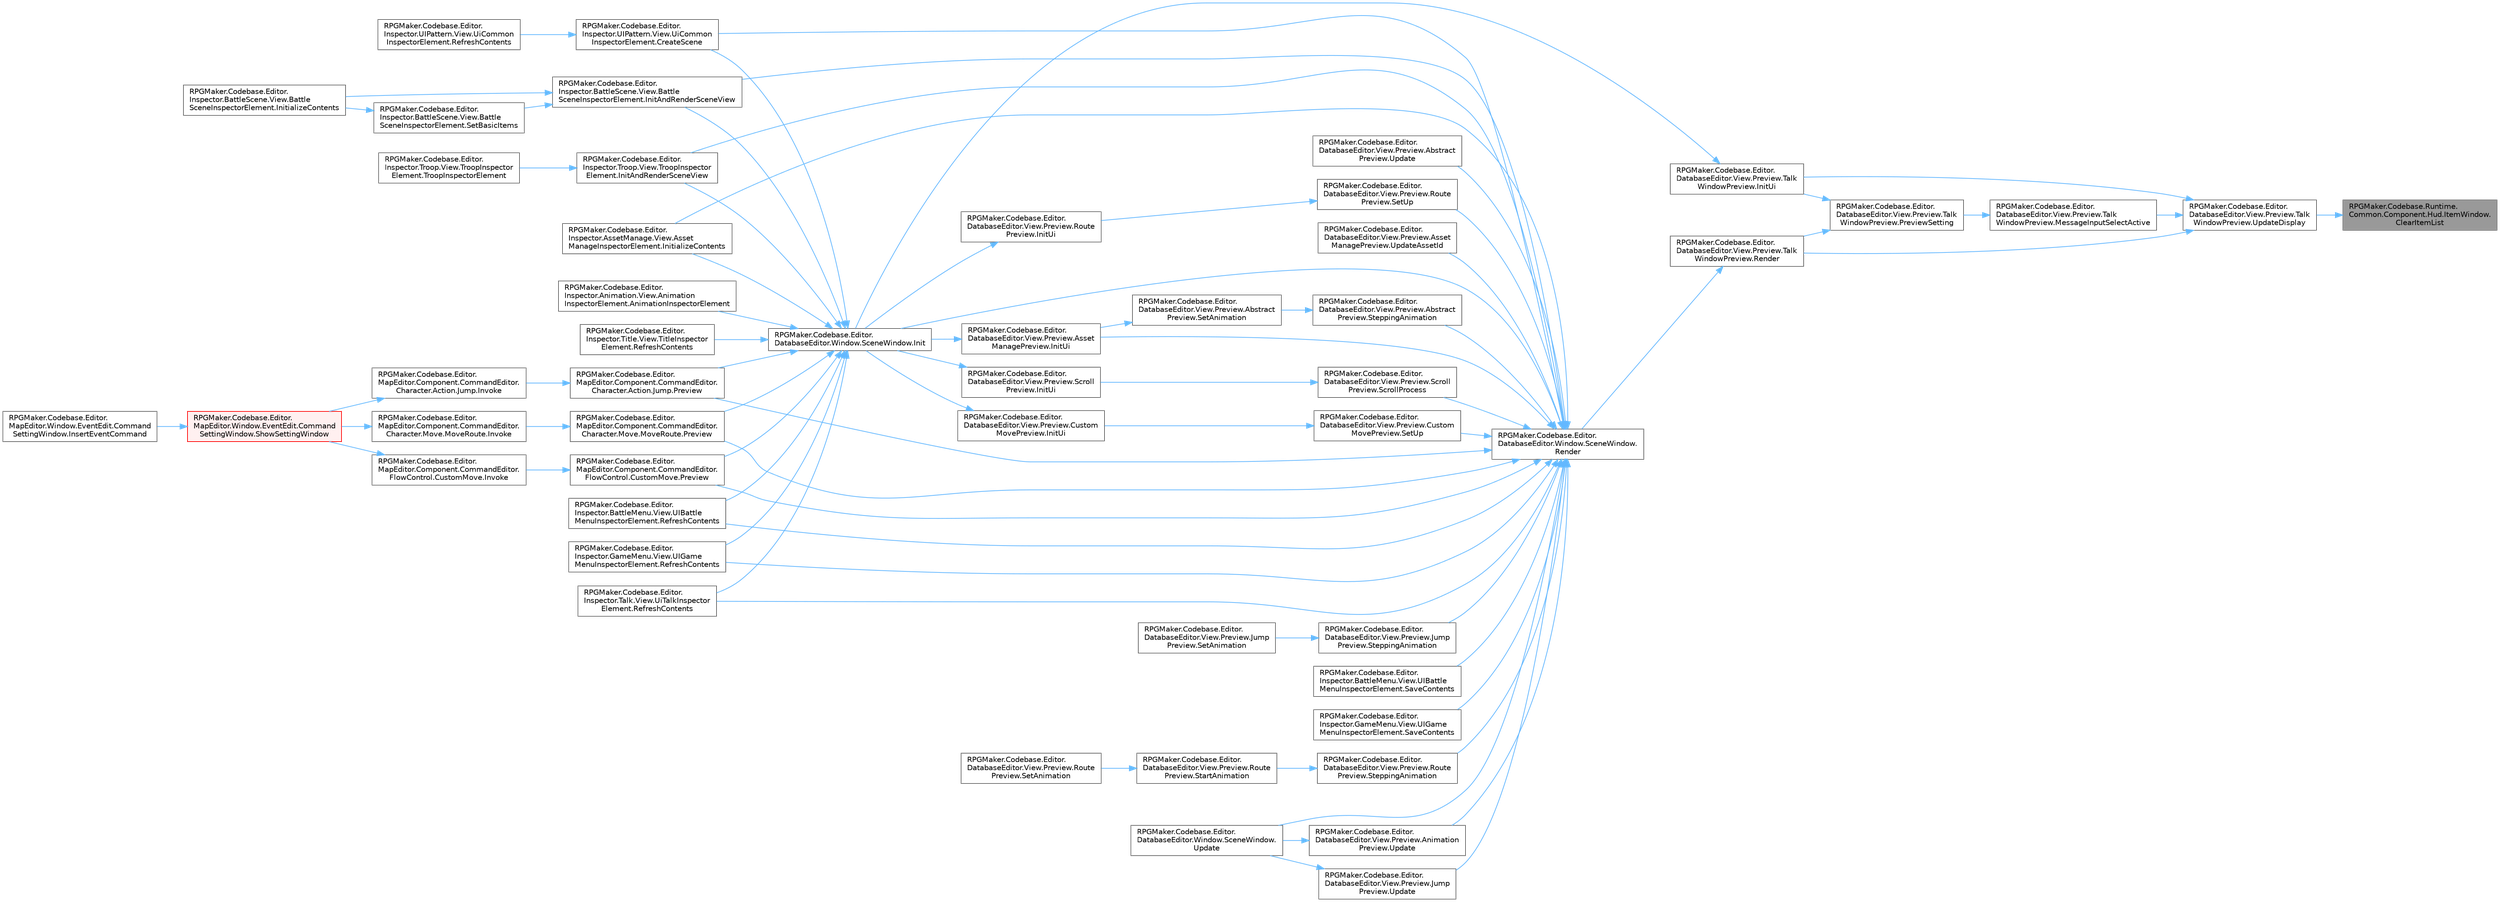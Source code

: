 digraph "RPGMaker.Codebase.Runtime.Common.Component.Hud.ItemWindow.ClearItemList"
{
 // LATEX_PDF_SIZE
  bgcolor="transparent";
  edge [fontname=Helvetica,fontsize=10,labelfontname=Helvetica,labelfontsize=10];
  node [fontname=Helvetica,fontsize=10,shape=box,height=0.2,width=0.4];
  rankdir="RL";
  Node1 [id="Node000001",label="RPGMaker.Codebase.Runtime.\lCommon.Component.Hud.ItemWindow.\lClearItemList",height=0.2,width=0.4,color="gray40", fillcolor="grey60", style="filled", fontcolor="black",tooltip="😁 プレビュー表示用 ItemShopContent削除"];
  Node1 -> Node2 [id="edge1_Node000001_Node000002",dir="back",color="steelblue1",style="solid",tooltip=" "];
  Node2 [id="Node000002",label="RPGMaker.Codebase.Editor.\lDatabaseEditor.View.Preview.Talk\lWindowPreview.UpdateDisplay",height=0.2,width=0.4,color="grey40", fillcolor="white", style="filled",URL="$dd/da6/class_r_p_g_maker_1_1_codebase_1_1_editor_1_1_database_editor_1_1_view_1_1_preview_1_1_talk_window_preview.html#aedad0e5bc90c1f74b770e25d5da61f38",tooltip="😁 表示更新"];
  Node2 -> Node3 [id="edge2_Node000002_Node000003",dir="back",color="steelblue1",style="solid",tooltip=" "];
  Node3 [id="Node000003",label="RPGMaker.Codebase.Editor.\lDatabaseEditor.View.Preview.Talk\lWindowPreview.InitUi",height=0.2,width=0.4,color="grey40", fillcolor="white", style="filled",URL="$dd/da6/class_r_p_g_maker_1_1_codebase_1_1_editor_1_1_database_editor_1_1_view_1_1_preview_1_1_talk_window_preview.html#a85c02f1fa4f180ffbacd7a7eb6c04df0",tooltip="😁 初期状態のUI設定"];
  Node3 -> Node4 [id="edge3_Node000003_Node000004",dir="back",color="steelblue1",style="solid",tooltip=" "];
  Node4 [id="Node000004",label="RPGMaker.Codebase.Editor.\lDatabaseEditor.Window.SceneWindow.Init",height=0.2,width=0.4,color="grey40", fillcolor="white", style="filled",URL="$de/d38/class_r_p_g_maker_1_1_codebase_1_1_editor_1_1_database_editor_1_1_window_1_1_scene_window.html#ab676f1b7751bf8065e9ac8e324525fc3",tooltip="😁 初期化"];
  Node4 -> Node5 [id="edge4_Node000004_Node000005",dir="back",color="steelblue1",style="solid",tooltip=" "];
  Node5 [id="Node000005",label="RPGMaker.Codebase.Editor.\lInspector.Animation.View.Animation\lInspectorElement.AnimationInspectorElement",height=0.2,width=0.4,color="grey40", fillcolor="white", style="filled",URL="$db/d84/class_r_p_g_maker_1_1_codebase_1_1_editor_1_1_inspector_1_1_animation_1_1_view_1_1_animation_inspector_element.html#aae106fd133981d5041a1404498adf087",tooltip="😁 生成"];
  Node4 -> Node6 [id="edge5_Node000004_Node000006",dir="back",color="steelblue1",style="solid",tooltip=" "];
  Node6 [id="Node000006",label="RPGMaker.Codebase.Editor.\lInspector.UIPattern.View.UiCommon\lInspectorElement.CreateScene",height=0.2,width=0.4,color="grey40", fillcolor="white", style="filled",URL="$dd/d5a/class_r_p_g_maker_1_1_codebase_1_1_editor_1_1_inspector_1_1_u_i_pattern_1_1_view_1_1_ui_common_inspector_element.html#a16a8c55acc792105630571f8010aba6a",tooltip="😁 シーン作成"];
  Node6 -> Node7 [id="edge6_Node000006_Node000007",dir="back",color="steelblue1",style="solid",tooltip=" "];
  Node7 [id="Node000007",label="RPGMaker.Codebase.Editor.\lInspector.UIPattern.View.UiCommon\lInspectorElement.RefreshContents",height=0.2,width=0.4,color="grey40", fillcolor="white", style="filled",URL="$dd/d5a/class_r_p_g_maker_1_1_codebase_1_1_editor_1_1_inspector_1_1_u_i_pattern_1_1_view_1_1_ui_common_inspector_element.html#ab44518d3f6b4bac54b269b46d691020f",tooltip="😁 中身再更新"];
  Node4 -> Node8 [id="edge7_Node000004_Node000008",dir="back",color="steelblue1",style="solid",tooltip=" "];
  Node8 [id="Node000008",label="RPGMaker.Codebase.Editor.\lInspector.BattleScene.View.Battle\lSceneInspectorElement.InitAndRenderSceneView",height=0.2,width=0.4,color="grey40", fillcolor="white", style="filled",URL="$d8/d9b/class_r_p_g_maker_1_1_codebase_1_1_editor_1_1_inspector_1_1_battle_scene_1_1_view_1_1_battle_scene_inspector_element.html#a9be269ac211e55504a92ba36dda0dbea",tooltip="😁 戦闘シーンのプレビュー設定"];
  Node8 -> Node9 [id="edge8_Node000008_Node000009",dir="back",color="steelblue1",style="solid",tooltip=" "];
  Node9 [id="Node000009",label="RPGMaker.Codebase.Editor.\lInspector.BattleScene.View.Battle\lSceneInspectorElement.InitializeContents",height=0.2,width=0.4,color="grey40", fillcolor="white", style="filled",URL="$d8/d9b/class_r_p_g_maker_1_1_codebase_1_1_editor_1_1_inspector_1_1_battle_scene_1_1_view_1_1_battle_scene_inspector_element.html#a229491a27c98aa08b8534c05d97626bf",tooltip="😁 中身初期化"];
  Node8 -> Node10 [id="edge9_Node000008_Node000010",dir="back",color="steelblue1",style="solid",tooltip=" "];
  Node10 [id="Node000010",label="RPGMaker.Codebase.Editor.\lInspector.BattleScene.View.Battle\lSceneInspectorElement.SetBasicItems",height=0.2,width=0.4,color="grey40", fillcolor="white", style="filled",URL="$d8/d9b/class_r_p_g_maker_1_1_codebase_1_1_editor_1_1_inspector_1_1_battle_scene_1_1_view_1_1_battle_scene_inspector_element.html#a5991981f3e64a513be8c361300eb2d0f",tooltip="😁 基本データ"];
  Node10 -> Node9 [id="edge10_Node000010_Node000009",dir="back",color="steelblue1",style="solid",tooltip=" "];
  Node4 -> Node11 [id="edge11_Node000004_Node000011",dir="back",color="steelblue1",style="solid",tooltip=" "];
  Node11 [id="Node000011",label="RPGMaker.Codebase.Editor.\lInspector.Troop.View.TroopInspector\lElement.InitAndRenderSceneView",height=0.2,width=0.4,color="grey40", fillcolor="white", style="filled",URL="$d8/d90/class_r_p_g_maker_1_1_codebase_1_1_editor_1_1_inspector_1_1_troop_1_1_view_1_1_troop_inspector_element.html#a0d9e9a163ca8326d7cacc57a70459297",tooltip="😁 初期化と描画シーン・ビュー"];
  Node11 -> Node12 [id="edge12_Node000011_Node000012",dir="back",color="steelblue1",style="solid",tooltip=" "];
  Node12 [id="Node000012",label="RPGMaker.Codebase.Editor.\lInspector.Troop.View.TroopInspector\lElement.TroopInspectorElement",height=0.2,width=0.4,color="grey40", fillcolor="white", style="filled",URL="$d8/d90/class_r_p_g_maker_1_1_codebase_1_1_editor_1_1_inspector_1_1_troop_1_1_view_1_1_troop_inspector_element.html#a6015e876a3cbac57f8ceb3e46e090bdf",tooltip="😁 生成"];
  Node4 -> Node13 [id="edge13_Node000004_Node000013",dir="back",color="steelblue1",style="solid",tooltip=" "];
  Node13 [id="Node000013",label="RPGMaker.Codebase.Editor.\lInspector.AssetManage.View.Asset\lManageInspectorElement.InitializeContents",height=0.2,width=0.4,color="grey40", fillcolor="white", style="filled",URL="$da/d9f/class_r_p_g_maker_1_1_codebase_1_1_editor_1_1_inspector_1_1_asset_manage_1_1_view_1_1_asset_manage_inspector_element.html#a1ff6968c39c137f0b08b3fe2db8e62e5",tooltip="😁 初期化処理"];
  Node4 -> Node14 [id="edge14_Node000004_Node000014",dir="back",color="steelblue1",style="solid",tooltip=" "];
  Node14 [id="Node000014",label="RPGMaker.Codebase.Editor.\lMapEditor.Component.CommandEditor.\lCharacter.Action.Jump.Preview",height=0.2,width=0.4,color="grey40", fillcolor="white", style="filled",URL="$d5/de1/class_r_p_g_maker_1_1_codebase_1_1_editor_1_1_map_editor_1_1_component_1_1_command_editor_1_1_character_1_1_action_1_1_jump.html#ab4bff436ce7c95b83d4f2d4e0c267f7e",tooltip="😁 プレビュー"];
  Node14 -> Node15 [id="edge15_Node000014_Node000015",dir="back",color="steelblue1",style="solid",tooltip=" "];
  Node15 [id="Node000015",label="RPGMaker.Codebase.Editor.\lMapEditor.Component.CommandEditor.\lCharacter.Action.Jump.Invoke",height=0.2,width=0.4,color="grey40", fillcolor="white", style="filled",URL="$d5/de1/class_r_p_g_maker_1_1_codebase_1_1_editor_1_1_map_editor_1_1_component_1_1_command_editor_1_1_character_1_1_action_1_1_jump.html#aae6efe8e2b25e3148bb450be5cb122c8",tooltip="😁 実行"];
  Node15 -> Node16 [id="edge16_Node000015_Node000016",dir="back",color="steelblue1",style="solid",tooltip=" "];
  Node16 [id="Node000016",label="RPGMaker.Codebase.Editor.\lMapEditor.Window.EventEdit.Command\lSettingWindow.ShowSettingWindow",height=0.2,width=0.4,color="red", fillcolor="#FFF0F0", style="filled",URL="$d4/d8f/class_r_p_g_maker_1_1_codebase_1_1_editor_1_1_map_editor_1_1_window_1_1_event_edit_1_1_command_setting_window.html#a0849a2097c7f8ce9a6cdbea9cc53f355",tooltip="😁 設定窓見せろ"];
  Node16 -> Node17 [id="edge17_Node000016_Node000017",dir="back",color="steelblue1",style="solid",tooltip=" "];
  Node17 [id="Node000017",label="RPGMaker.Codebase.Editor.\lMapEditor.Window.EventEdit.Command\lSettingWindow.InsertEventCommand",height=0.2,width=0.4,color="grey40", fillcolor="white", style="filled",URL="$d4/d8f/class_r_p_g_maker_1_1_codebase_1_1_editor_1_1_map_editor_1_1_window_1_1_event_edit_1_1_command_setting_window.html#ae0ff304b21e7e1fd046f284e79c77468",tooltip="😁 コマンドの追加"];
  Node4 -> Node19 [id="edge18_Node000004_Node000019",dir="back",color="steelblue1",style="solid",tooltip=" "];
  Node19 [id="Node000019",label="RPGMaker.Codebase.Editor.\lMapEditor.Component.CommandEditor.\lCharacter.Move.MoveRoute.Preview",height=0.2,width=0.4,color="grey40", fillcolor="white", style="filled",URL="$d5/dcc/class_r_p_g_maker_1_1_codebase_1_1_editor_1_1_map_editor_1_1_component_1_1_command_editor_1_1_character_1_1_move_1_1_move_route.html#a4a0fbd9c1d01f2e62f9c7804ee4ca205",tooltip="😁 プレビュー"];
  Node19 -> Node20 [id="edge19_Node000019_Node000020",dir="back",color="steelblue1",style="solid",tooltip=" "];
  Node20 [id="Node000020",label="RPGMaker.Codebase.Editor.\lMapEditor.Component.CommandEditor.\lCharacter.Move.MoveRoute.Invoke",height=0.2,width=0.4,color="grey40", fillcolor="white", style="filled",URL="$d5/dcc/class_r_p_g_maker_1_1_codebase_1_1_editor_1_1_map_editor_1_1_component_1_1_command_editor_1_1_character_1_1_move_1_1_move_route.html#aa0e5660dc6dfd220b1c101e6c9ea735d",tooltip="😁 実行"];
  Node20 -> Node16 [id="edge20_Node000020_Node000016",dir="back",color="steelblue1",style="solid",tooltip=" "];
  Node4 -> Node21 [id="edge21_Node000004_Node000021",dir="back",color="steelblue1",style="solid",tooltip=" "];
  Node21 [id="Node000021",label="RPGMaker.Codebase.Editor.\lMapEditor.Component.CommandEditor.\lFlowControl.CustomMove.Preview",height=0.2,width=0.4,color="grey40", fillcolor="white", style="filled",URL="$d3/dbe/class_r_p_g_maker_1_1_codebase_1_1_editor_1_1_map_editor_1_1_component_1_1_command_editor_1_1_flow_control_1_1_custom_move.html#afe506d41de45715cef7dbece1ec8fe8d",tooltip="😁 プレビュー"];
  Node21 -> Node22 [id="edge22_Node000021_Node000022",dir="back",color="steelblue1",style="solid",tooltip=" "];
  Node22 [id="Node000022",label="RPGMaker.Codebase.Editor.\lMapEditor.Component.CommandEditor.\lFlowControl.CustomMove.Invoke",height=0.2,width=0.4,color="grey40", fillcolor="white", style="filled",URL="$d3/dbe/class_r_p_g_maker_1_1_codebase_1_1_editor_1_1_map_editor_1_1_component_1_1_command_editor_1_1_flow_control_1_1_custom_move.html#a504bd17e66c55e6f3448904272d1af16",tooltip="😁 実行"];
  Node22 -> Node16 [id="edge23_Node000022_Node000016",dir="back",color="steelblue1",style="solid",tooltip=" "];
  Node4 -> Node23 [id="edge24_Node000004_Node000023",dir="back",color="steelblue1",style="solid",tooltip=" "];
  Node23 [id="Node000023",label="RPGMaker.Codebase.Editor.\lInspector.BattleMenu.View.UIBattle\lMenuInspectorElement.RefreshContents",height=0.2,width=0.4,color="grey40", fillcolor="white", style="filled",URL="$dc/d51/class_r_p_g_maker_1_1_codebase_1_1_editor_1_1_inspector_1_1_battle_menu_1_1_view_1_1_u_i_battle_menu_inspector_element.html#a034073a0d825d40ef26ed99e54cd3423",tooltip="😁 中身再更新"];
  Node4 -> Node24 [id="edge25_Node000004_Node000024",dir="back",color="steelblue1",style="solid",tooltip=" "];
  Node24 [id="Node000024",label="RPGMaker.Codebase.Editor.\lInspector.GameMenu.View.UIGame\lMenuInspectorElement.RefreshContents",height=0.2,width=0.4,color="grey40", fillcolor="white", style="filled",URL="$d3/ddf/class_r_p_g_maker_1_1_codebase_1_1_editor_1_1_inspector_1_1_game_menu_1_1_view_1_1_u_i_game_menu_inspector_element.html#a708cd83d451df464cc20a3fbb9b9cf00",tooltip="😁 中身再更新"];
  Node4 -> Node25 [id="edge26_Node000004_Node000025",dir="back",color="steelblue1",style="solid",tooltip=" "];
  Node25 [id="Node000025",label="RPGMaker.Codebase.Editor.\lInspector.Talk.View.UiTalkInspector\lElement.RefreshContents",height=0.2,width=0.4,color="grey40", fillcolor="white", style="filled",URL="$dc/d2c/class_r_p_g_maker_1_1_codebase_1_1_editor_1_1_inspector_1_1_talk_1_1_view_1_1_ui_talk_inspector_element.html#ad17f0589fd5c1739a79d49604a228d89",tooltip="😁 中身再更新"];
  Node4 -> Node26 [id="edge27_Node000004_Node000026",dir="back",color="steelblue1",style="solid",tooltip=" "];
  Node26 [id="Node000026",label="RPGMaker.Codebase.Editor.\lInspector.Title.View.TitleInspector\lElement.RefreshContents",height=0.2,width=0.4,color="grey40", fillcolor="white", style="filled",URL="$de/d02/class_r_p_g_maker_1_1_codebase_1_1_editor_1_1_inspector_1_1_title_1_1_view_1_1_title_inspector_element.html#aad394b72183c615eb160e675fc9a1702",tooltip="😁 中身再更新"];
  Node2 -> Node27 [id="edge28_Node000002_Node000027",dir="back",color="steelblue1",style="solid",tooltip=" "];
  Node27 [id="Node000027",label="RPGMaker.Codebase.Editor.\lDatabaseEditor.View.Preview.Talk\lWindowPreview.MessageInputSelectActive",height=0.2,width=0.4,color="grey40", fillcolor="white", style="filled",URL="$dd/da6/class_r_p_g_maker_1_1_codebase_1_1_editor_1_1_database_editor_1_1_view_1_1_preview_1_1_talk_window_preview.html#a9a461282453f7f80991288eaf91c9d29",tooltip="😁 伝言入力選択能動的"];
  Node27 -> Node28 [id="edge29_Node000027_Node000028",dir="back",color="steelblue1",style="solid",tooltip=" "];
  Node28 [id="Node000028",label="RPGMaker.Codebase.Editor.\lDatabaseEditor.View.Preview.Talk\lWindowPreview.PreviewSetting",height=0.2,width=0.4,color="grey40", fillcolor="white", style="filled",URL="$dd/da6/class_r_p_g_maker_1_1_codebase_1_1_editor_1_1_database_editor_1_1_view_1_1_preview_1_1_talk_window_preview.html#a6764fec74b71976b3cd58bb29fe999ec",tooltip="😁 Preview表示用の設定"];
  Node28 -> Node3 [id="edge30_Node000028_Node000003",dir="back",color="steelblue1",style="solid",tooltip=" "];
  Node28 -> Node29 [id="edge31_Node000028_Node000029",dir="back",color="steelblue1",style="solid",tooltip=" "];
  Node29 [id="Node000029",label="RPGMaker.Codebase.Editor.\lDatabaseEditor.View.Preview.Talk\lWindowPreview.Render",height=0.2,width=0.4,color="grey40", fillcolor="white", style="filled",URL="$dd/da6/class_r_p_g_maker_1_1_codebase_1_1_editor_1_1_database_editor_1_1_view_1_1_preview_1_1_talk_window_preview.html#a11a7372f11535e49a94b5664dc1a0994",tooltip="😁 描画"];
  Node29 -> Node30 [id="edge32_Node000029_Node000030",dir="back",color="steelblue1",style="solid",tooltip=" "];
  Node30 [id="Node000030",label="RPGMaker.Codebase.Editor.\lDatabaseEditor.Window.SceneWindow.\lRender",height=0.2,width=0.4,color="grey40", fillcolor="white", style="filled",URL="$de/d38/class_r_p_g_maker_1_1_codebase_1_1_editor_1_1_database_editor_1_1_window_1_1_scene_window.html#ac894062a7b4e348a75d3536693344516",tooltip="😁 描画"];
  Node30 -> Node6 [id="edge33_Node000030_Node000006",dir="back",color="steelblue1",style="solid",tooltip=" "];
  Node30 -> Node4 [id="edge34_Node000030_Node000004",dir="back",color="steelblue1",style="solid",tooltip=" "];
  Node30 -> Node8 [id="edge35_Node000030_Node000008",dir="back",color="steelblue1",style="solid",tooltip=" "];
  Node30 -> Node11 [id="edge36_Node000030_Node000011",dir="back",color="steelblue1",style="solid",tooltip=" "];
  Node30 -> Node13 [id="edge37_Node000030_Node000013",dir="back",color="steelblue1",style="solid",tooltip=" "];
  Node30 -> Node31 [id="edge38_Node000030_Node000031",dir="back",color="steelblue1",style="solid",tooltip=" "];
  Node31 [id="Node000031",label="RPGMaker.Codebase.Editor.\lDatabaseEditor.View.Preview.Asset\lManagePreview.InitUi",height=0.2,width=0.4,color="grey40", fillcolor="white", style="filled",URL="$d1/d66/class_r_p_g_maker_1_1_codebase_1_1_editor_1_1_database_editor_1_1_view_1_1_preview_1_1_asset_manage_preview.html#ab7b6acd9b29c95577e181abfa59b7dc1",tooltip="😁 ユーザー・インターフェース初期化"];
  Node31 -> Node4 [id="edge39_Node000031_Node000004",dir="back",color="steelblue1",style="solid",tooltip=" "];
  Node30 -> Node14 [id="edge40_Node000030_Node000014",dir="back",color="steelblue1",style="solid",tooltip=" "];
  Node30 -> Node19 [id="edge41_Node000030_Node000019",dir="back",color="steelblue1",style="solid",tooltip=" "];
  Node30 -> Node21 [id="edge42_Node000030_Node000021",dir="back",color="steelblue1",style="solid",tooltip=" "];
  Node30 -> Node23 [id="edge43_Node000030_Node000023",dir="back",color="steelblue1",style="solid",tooltip=" "];
  Node30 -> Node24 [id="edge44_Node000030_Node000024",dir="back",color="steelblue1",style="solid",tooltip=" "];
  Node30 -> Node25 [id="edge45_Node000030_Node000025",dir="back",color="steelblue1",style="solid",tooltip=" "];
  Node30 -> Node32 [id="edge46_Node000030_Node000032",dir="back",color="steelblue1",style="solid",tooltip=" "];
  Node32 [id="Node000032",label="RPGMaker.Codebase.Editor.\lInspector.BattleMenu.View.UIBattle\lMenuInspectorElement.SaveContents",height=0.2,width=0.4,color="grey40", fillcolor="white", style="filled",URL="$dc/d51/class_r_p_g_maker_1_1_codebase_1_1_editor_1_1_inspector_1_1_battle_menu_1_1_view_1_1_u_i_battle_menu_inspector_element.html#a4cda79f7264fb02c28e88813b588a56c",tooltip="😁 中身保存"];
  Node30 -> Node33 [id="edge47_Node000030_Node000033",dir="back",color="steelblue1",style="solid",tooltip=" "];
  Node33 [id="Node000033",label="RPGMaker.Codebase.Editor.\lInspector.GameMenu.View.UIGame\lMenuInspectorElement.SaveContents",height=0.2,width=0.4,color="grey40", fillcolor="white", style="filled",URL="$d3/ddf/class_r_p_g_maker_1_1_codebase_1_1_editor_1_1_inspector_1_1_game_menu_1_1_view_1_1_u_i_game_menu_inspector_element.html#ab588eb9e7945605b1475618e779936c0",tooltip="😁 中身保存"];
  Node30 -> Node34 [id="edge48_Node000030_Node000034",dir="back",color="steelblue1",style="solid",tooltip=" "];
  Node34 [id="Node000034",label="RPGMaker.Codebase.Editor.\lDatabaseEditor.View.Preview.Scroll\lPreview.ScrollProcess",height=0.2,width=0.4,color="grey40", fillcolor="white", style="filled",URL="$d3/d80/class_r_p_g_maker_1_1_codebase_1_1_editor_1_1_database_editor_1_1_view_1_1_preview_1_1_scroll_preview.html#a02f4fa07ee713b67db7b90ed7477af12",tooltip="😁 処理スクロール"];
  Node34 -> Node35 [id="edge49_Node000034_Node000035",dir="back",color="steelblue1",style="solid",tooltip=" "];
  Node35 [id="Node000035",label="RPGMaker.Codebase.Editor.\lDatabaseEditor.View.Preview.Scroll\lPreview.InitUi",height=0.2,width=0.4,color="grey40", fillcolor="white", style="filled",URL="$d3/d80/class_r_p_g_maker_1_1_codebase_1_1_editor_1_1_database_editor_1_1_view_1_1_preview_1_1_scroll_preview.html#acb694c9653d9dd3b5ef207ede167a334",tooltip="😁 初期状態のUI設定"];
  Node35 -> Node4 [id="edge50_Node000035_Node000004",dir="back",color="steelblue1",style="solid",tooltip=" "];
  Node30 -> Node36 [id="edge51_Node000030_Node000036",dir="back",color="steelblue1",style="solid",tooltip=" "];
  Node36 [id="Node000036",label="RPGMaker.Codebase.Editor.\lDatabaseEditor.View.Preview.Custom\lMovePreview.SetUp",height=0.2,width=0.4,color="grey40", fillcolor="white", style="filled",URL="$d3/dc0/class_r_p_g_maker_1_1_codebase_1_1_editor_1_1_database_editor_1_1_view_1_1_preview_1_1_custom_move_preview.html#a56e7fa77d099e2cd7a85ad304d0c7d18",tooltip="😁 設定"];
  Node36 -> Node37 [id="edge52_Node000036_Node000037",dir="back",color="steelblue1",style="solid",tooltip=" "];
  Node37 [id="Node000037",label="RPGMaker.Codebase.Editor.\lDatabaseEditor.View.Preview.Custom\lMovePreview.InitUi",height=0.2,width=0.4,color="grey40", fillcolor="white", style="filled",URL="$d3/dc0/class_r_p_g_maker_1_1_codebase_1_1_editor_1_1_database_editor_1_1_view_1_1_preview_1_1_custom_move_preview.html#a89fdf50ec7a2e2cd5c69334afdfb1231",tooltip="😁 初期状態のUI設定"];
  Node37 -> Node4 [id="edge53_Node000037_Node000004",dir="back",color="steelblue1",style="solid",tooltip=" "];
  Node30 -> Node38 [id="edge54_Node000030_Node000038",dir="back",color="steelblue1",style="solid",tooltip=" "];
  Node38 [id="Node000038",label="RPGMaker.Codebase.Editor.\lDatabaseEditor.View.Preview.Route\lPreview.SetUp",height=0.2,width=0.4,color="grey40", fillcolor="white", style="filled",URL="$d1/d5c/class_r_p_g_maker_1_1_codebase_1_1_editor_1_1_database_editor_1_1_view_1_1_preview_1_1_route_preview.html#ab0cc899b46d1083644597a3880d95e86",tooltip="😁 設定"];
  Node38 -> Node39 [id="edge55_Node000038_Node000039",dir="back",color="steelblue1",style="solid",tooltip=" "];
  Node39 [id="Node000039",label="RPGMaker.Codebase.Editor.\lDatabaseEditor.View.Preview.Route\lPreview.InitUi",height=0.2,width=0.4,color="grey40", fillcolor="white", style="filled",URL="$d1/d5c/class_r_p_g_maker_1_1_codebase_1_1_editor_1_1_database_editor_1_1_view_1_1_preview_1_1_route_preview.html#a4be1e4dacdf411e1a715aec234a0aa8b",tooltip="😁 初期状態のUI設定"];
  Node39 -> Node4 [id="edge56_Node000039_Node000004",dir="back",color="steelblue1",style="solid",tooltip=" "];
  Node30 -> Node40 [id="edge57_Node000030_Node000040",dir="back",color="steelblue1",style="solid",tooltip=" "];
  Node40 [id="Node000040",label="RPGMaker.Codebase.Editor.\lDatabaseEditor.View.Preview.Abstract\lPreview.SteppingAnimation",height=0.2,width=0.4,color="grey40", fillcolor="white", style="filled",URL="$d3/dfd/class_r_p_g_maker_1_1_codebase_1_1_editor_1_1_database_editor_1_1_view_1_1_preview_1_1_abstract_preview.html#a30e86259d7ee1988819633fed4b518e3",tooltip="😁 ステッピング動画"];
  Node40 -> Node41 [id="edge58_Node000040_Node000041",dir="back",color="steelblue1",style="solid",tooltip=" "];
  Node41 [id="Node000041",label="RPGMaker.Codebase.Editor.\lDatabaseEditor.View.Preview.Abstract\lPreview.SetAnimation",height=0.2,width=0.4,color="grey40", fillcolor="white", style="filled",URL="$d3/dfd/class_r_p_g_maker_1_1_codebase_1_1_editor_1_1_database_editor_1_1_view_1_1_preview_1_1_abstract_preview.html#a8b08326cec1eb52f006100d1f6dde316",tooltip="😁 動画設定"];
  Node41 -> Node31 [id="edge59_Node000041_Node000031",dir="back",color="steelblue1",style="solid",tooltip=" "];
  Node30 -> Node42 [id="edge60_Node000030_Node000042",dir="back",color="steelblue1",style="solid",tooltip=" "];
  Node42 [id="Node000042",label="RPGMaker.Codebase.Editor.\lDatabaseEditor.View.Preview.Jump\lPreview.SteppingAnimation",height=0.2,width=0.4,color="grey40", fillcolor="white", style="filled",URL="$da/d33/class_r_p_g_maker_1_1_codebase_1_1_editor_1_1_database_editor_1_1_view_1_1_preview_1_1_jump_preview.html#a6724ec1770ee4e129e1223ccbc1f0348",tooltip="😁 ステッピング動画"];
  Node42 -> Node43 [id="edge61_Node000042_Node000043",dir="back",color="steelblue1",style="solid",tooltip=" "];
  Node43 [id="Node000043",label="RPGMaker.Codebase.Editor.\lDatabaseEditor.View.Preview.Jump\lPreview.SetAnimation",height=0.2,width=0.4,color="grey40", fillcolor="white", style="filled",URL="$da/d33/class_r_p_g_maker_1_1_codebase_1_1_editor_1_1_database_editor_1_1_view_1_1_preview_1_1_jump_preview.html#a465065040a0ac7305b025a0e9977359e",tooltip="😁 動画設定"];
  Node30 -> Node44 [id="edge62_Node000030_Node000044",dir="back",color="steelblue1",style="solid",tooltip=" "];
  Node44 [id="Node000044",label="RPGMaker.Codebase.Editor.\lDatabaseEditor.View.Preview.Route\lPreview.SteppingAnimation",height=0.2,width=0.4,color="grey40", fillcolor="white", style="filled",URL="$d1/d5c/class_r_p_g_maker_1_1_codebase_1_1_editor_1_1_database_editor_1_1_view_1_1_preview_1_1_route_preview.html#afbfccdb92eb855ec459baae0017391a6",tooltip="😁 動画ステッピング"];
  Node44 -> Node45 [id="edge63_Node000044_Node000045",dir="back",color="steelblue1",style="solid",tooltip=" "];
  Node45 [id="Node000045",label="RPGMaker.Codebase.Editor.\lDatabaseEditor.View.Preview.Route\lPreview.StartAnimation",height=0.2,width=0.4,color="grey40", fillcolor="white", style="filled",URL="$d1/d5c/class_r_p_g_maker_1_1_codebase_1_1_editor_1_1_database_editor_1_1_view_1_1_preview_1_1_route_preview.html#a12309bae0e339379815450a1a0b298ed",tooltip="😁 動画開始"];
  Node45 -> Node46 [id="edge64_Node000045_Node000046",dir="back",color="steelblue1",style="solid",tooltip=" "];
  Node46 [id="Node000046",label="RPGMaker.Codebase.Editor.\lDatabaseEditor.View.Preview.Route\lPreview.SetAnimation",height=0.2,width=0.4,color="grey40", fillcolor="white", style="filled",URL="$d1/d5c/class_r_p_g_maker_1_1_codebase_1_1_editor_1_1_database_editor_1_1_view_1_1_preview_1_1_route_preview.html#ad642462d035efe0d30e149bb3c235ee0",tooltip="😁 動画設定"];
  Node30 -> Node47 [id="edge65_Node000030_Node000047",dir="back",color="steelblue1",style="solid",tooltip=" "];
  Node47 [id="Node000047",label="RPGMaker.Codebase.Editor.\lDatabaseEditor.View.Preview.Animation\lPreview.Update",height=0.2,width=0.4,color="grey40", fillcolor="white", style="filled",URL="$d3/dc8/class_r_p_g_maker_1_1_codebase_1_1_editor_1_1_database_editor_1_1_view_1_1_preview_1_1_animation_preview.html#ad51100c2ff8ee794e9ce9a2a86866442",tooltip="😁 更新"];
  Node47 -> Node48 [id="edge66_Node000047_Node000048",dir="back",color="steelblue1",style="solid",tooltip=" "];
  Node48 [id="Node000048",label="RPGMaker.Codebase.Editor.\lDatabaseEditor.Window.SceneWindow.\lUpdate",height=0.2,width=0.4,color="grey40", fillcolor="white", style="filled",URL="$de/d38/class_r_p_g_maker_1_1_codebase_1_1_editor_1_1_database_editor_1_1_window_1_1_scene_window.html#a356319a100d17bc3c2a66925f47b3520",tooltip="😁 更新"];
  Node30 -> Node49 [id="edge67_Node000030_Node000049",dir="back",color="steelblue1",style="solid",tooltip=" "];
  Node49 [id="Node000049",label="RPGMaker.Codebase.Editor.\lDatabaseEditor.View.Preview.Abstract\lPreview.Update",height=0.2,width=0.4,color="grey40", fillcolor="white", style="filled",URL="$d3/dfd/class_r_p_g_maker_1_1_codebase_1_1_editor_1_1_database_editor_1_1_view_1_1_preview_1_1_abstract_preview.html#a69b8496e4f0f0a100bac71d98af0e3cc",tooltip="😁 更新"];
  Node30 -> Node50 [id="edge68_Node000030_Node000050",dir="back",color="steelblue1",style="solid",tooltip=" "];
  Node50 [id="Node000050",label="RPGMaker.Codebase.Editor.\lDatabaseEditor.View.Preview.Jump\lPreview.Update",height=0.2,width=0.4,color="grey40", fillcolor="white", style="filled",URL="$da/d33/class_r_p_g_maker_1_1_codebase_1_1_editor_1_1_database_editor_1_1_view_1_1_preview_1_1_jump_preview.html#ad86e90cbdf993be5d9f0e16233fe91c2",tooltip="😁 更新"];
  Node50 -> Node48 [id="edge69_Node000050_Node000048",dir="back",color="steelblue1",style="solid",tooltip=" "];
  Node30 -> Node48 [id="edge70_Node000030_Node000048",dir="back",color="steelblue1",style="solid",tooltip=" "];
  Node30 -> Node51 [id="edge71_Node000030_Node000051",dir="back",color="steelblue1",style="solid",tooltip=" "];
  Node51 [id="Node000051",label="RPGMaker.Codebase.Editor.\lDatabaseEditor.View.Preview.Asset\lManagePreview.UpdateAssetId",height=0.2,width=0.4,color="grey40", fillcolor="white", style="filled",URL="$d1/d66/class_r_p_g_maker_1_1_codebase_1_1_editor_1_1_database_editor_1_1_view_1_1_preview_1_1_asset_manage_preview.html#a18b2f9b84bd50c02140dc62de74916a1",tooltip="😁 資産Ｉｄ更新"];
  Node2 -> Node29 [id="edge72_Node000002_Node000029",dir="back",color="steelblue1",style="solid",tooltip=" "];
}
